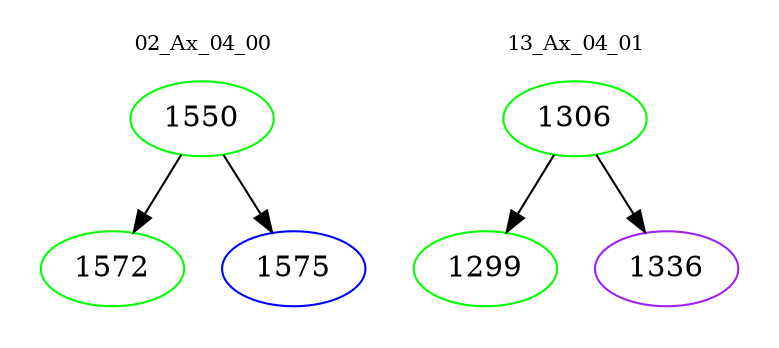digraph{
subgraph cluster_0 {
color = white
label = "02_Ax_04_00";
fontsize=10;
T0_1550 [label="1550", color="green"]
T0_1550 -> T0_1572 [color="black"]
T0_1572 [label="1572", color="green"]
T0_1550 -> T0_1575 [color="black"]
T0_1575 [label="1575", color="blue"]
}
subgraph cluster_1 {
color = white
label = "13_Ax_04_01";
fontsize=10;
T1_1306 [label="1306", color="green"]
T1_1306 -> T1_1299 [color="black"]
T1_1299 [label="1299", color="green"]
T1_1306 -> T1_1336 [color="black"]
T1_1336 [label="1336", color="purple"]
}
}
